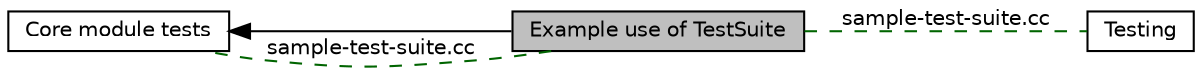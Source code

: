 digraph "Example use of TestSuite"
{
  edge [fontname="Helvetica",fontsize="10",labelfontname="Helvetica",labelfontsize="10"];
  node [fontname="Helvetica",fontsize="10",shape=box];
  rankdir=LR;
  Node2 [label="Core module tests",height=0.2,width=0.4,color="black", fillcolor="white", style="filled",URL="$group__core-tests.html",tooltip="TestSuites for the Core module."];
  Node1 [label="Example use of TestSuite",height=0.2,width=0.4,color="black", fillcolor="grey75", style="filled", fontcolor="black",tooltip=" "];
  Node3 [label="Testing",height=0.2,width=0.4,color="black", fillcolor="white", style="filled",URL="$group__testing.html",tooltip="Tools to define and execute unit tests."];
  Node2->Node1 [shape=plaintext, dir="back", style="solid"];
  Node1->Node2 [shape=plaintext, label="sample-test-suite.cc", color="darkgreen", dir="none", style="dashed"];
  Node1->Node3 [shape=plaintext, label="sample-test-suite.cc", color="darkgreen", dir="none", style="dashed"];
}

